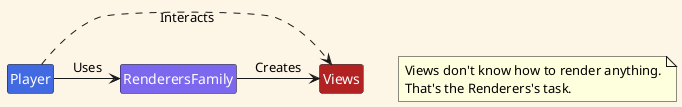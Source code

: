 @startuml
'https://plantuml.com/state-diagram

skinparam backgroundcolor oldlace
hide members
hide circle

class Player #RoyalBlue;text:white
class RenderersFamily #MediumSlateBlue;text:white
class Views #FireBrick;text:white

note as N1
    Views don't know how to render anything.
    That's the Renderers's task.
end note

Player -> RenderersFamily : Uses
RenderersFamily -> Views : Creates
Player .> Views : "                  Interacts                  "

@enduml